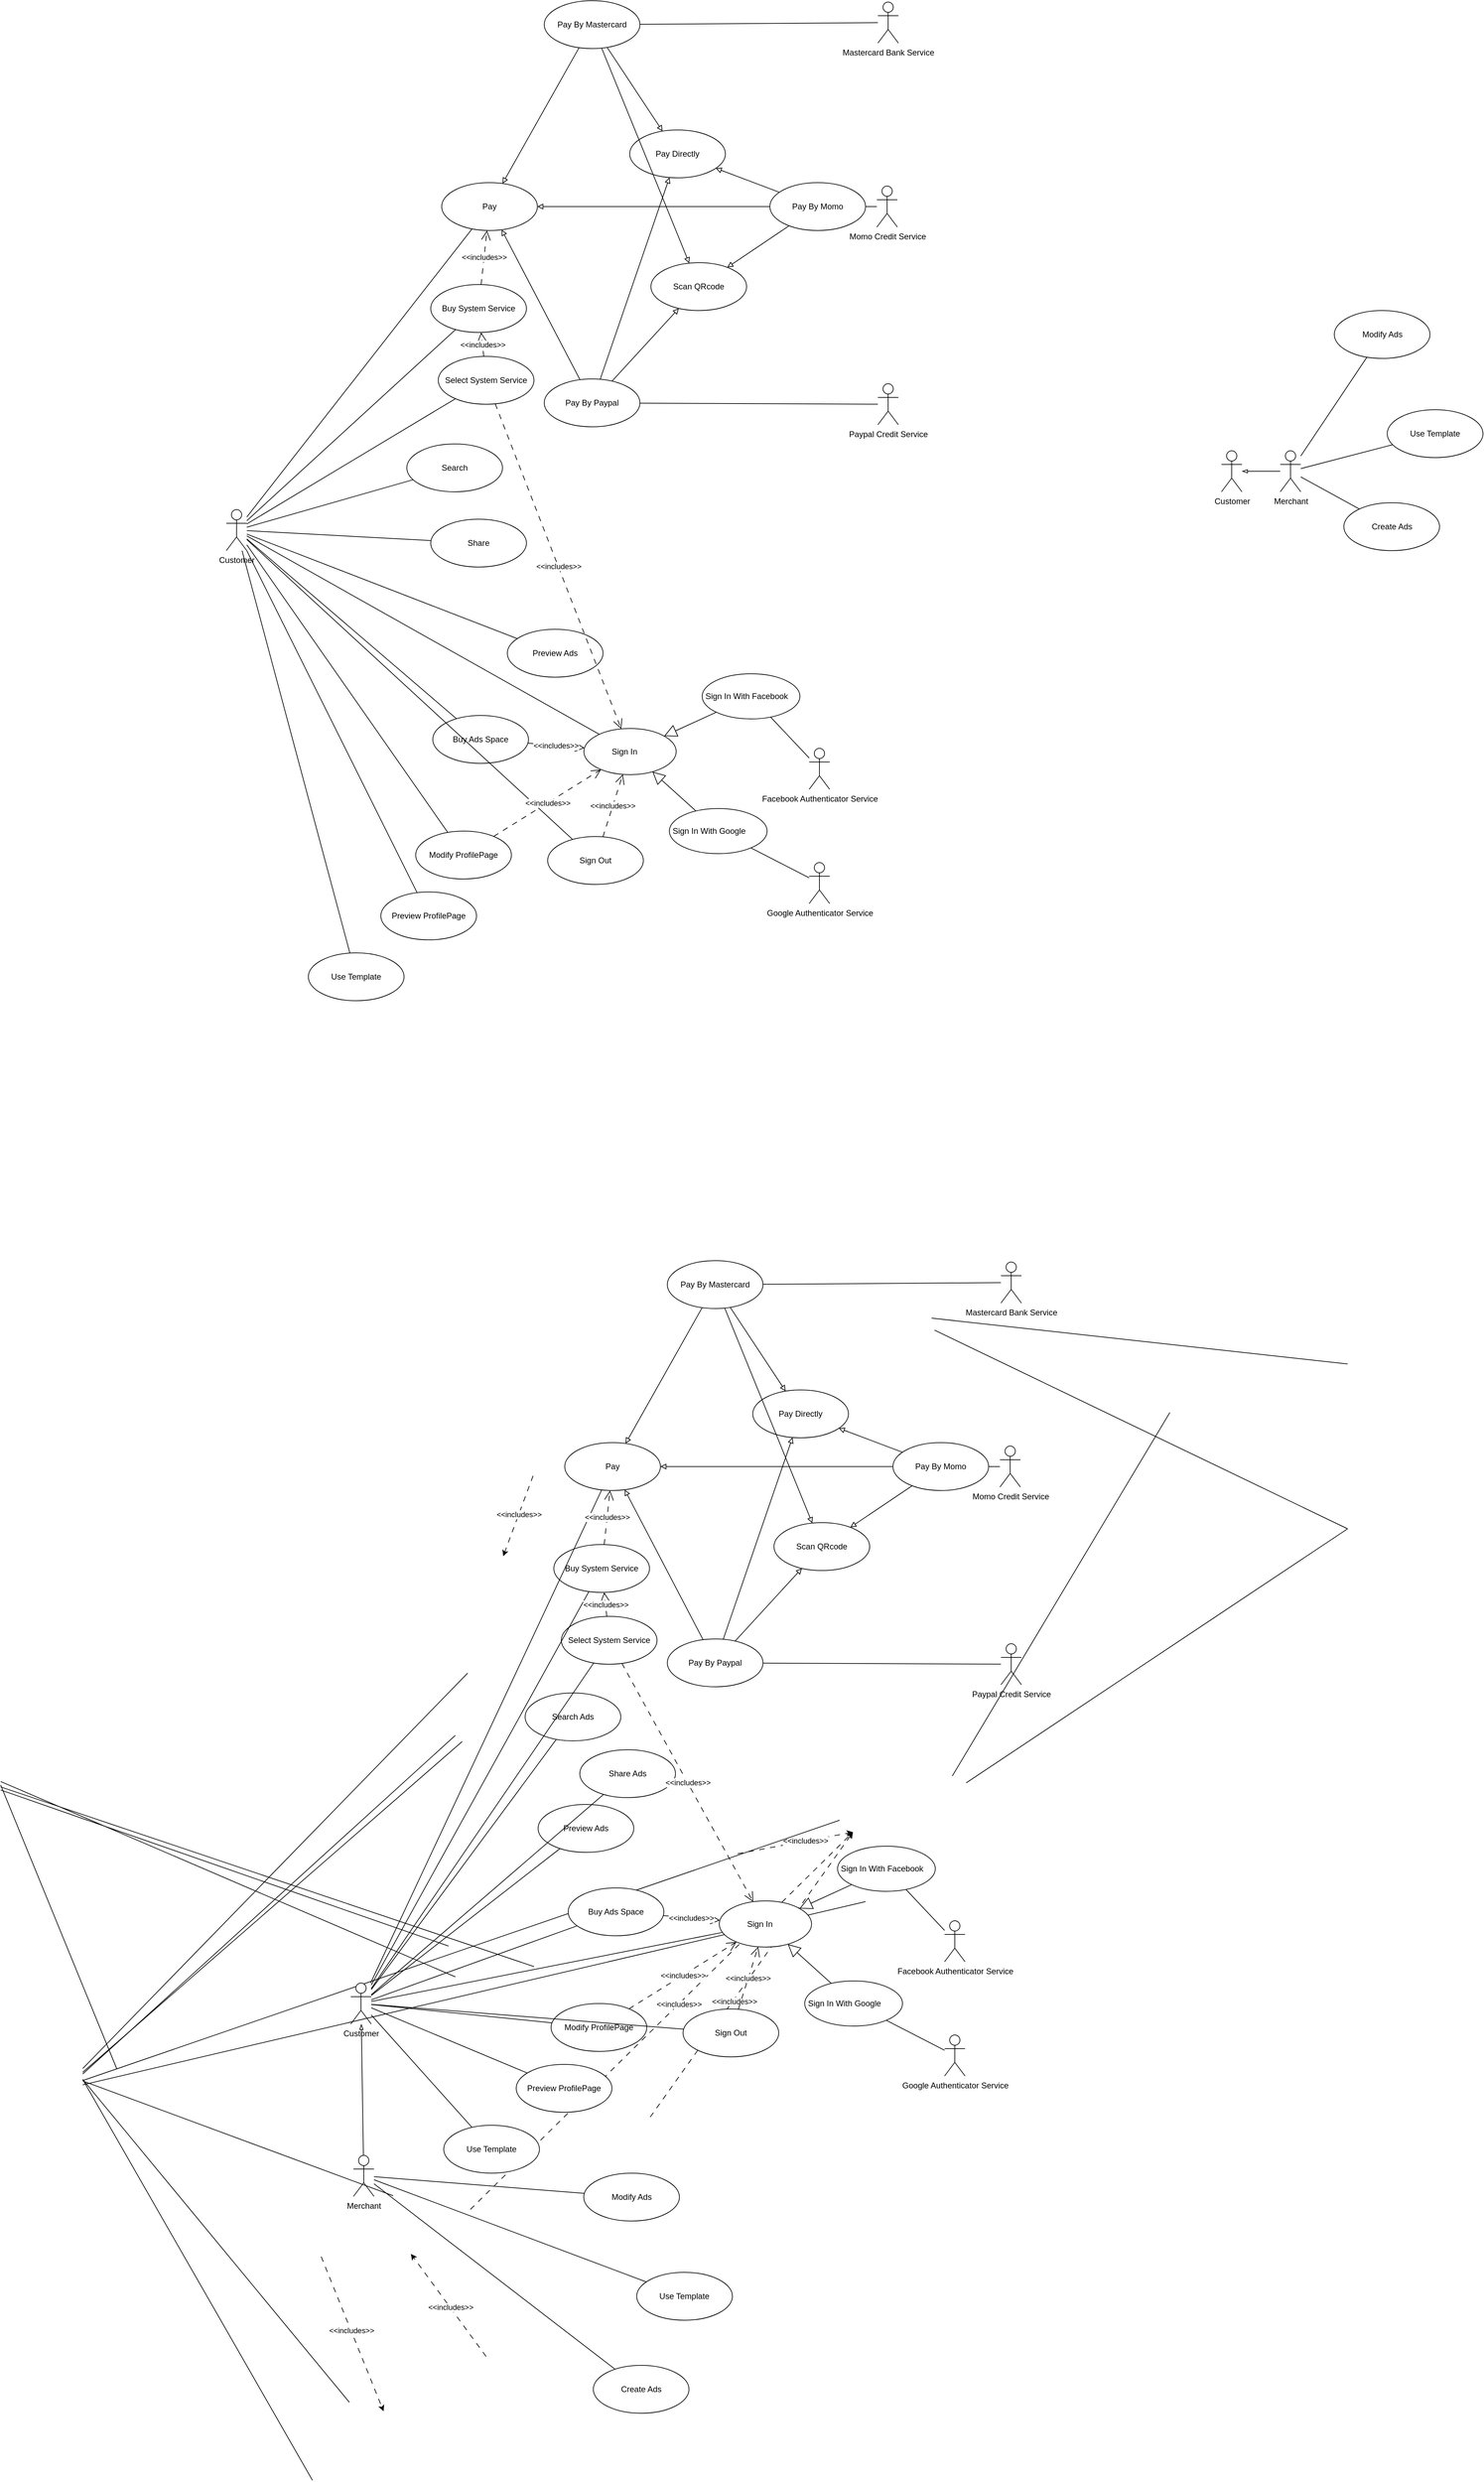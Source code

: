 <mxfile version="24.1.0" type="device">
  <diagram id="kgpKYQtTHZ0yAKxKKP6v" name="Page-1">
    <mxGraphModel dx="4947" dy="4611" grid="0" gridSize="10" guides="1" tooltips="1" connect="1" arrows="1" fold="1" page="1" pageScale="1" pageWidth="850" pageHeight="1100" background="none" math="0" shadow="0">
      <root>
        <mxCell id="0" />
        <mxCell id="1" parent="0" />
        <mxCell id="QdUmvHCU_gGnPU_W8vJt-130" style="rounded=0;orthogonalLoop=1;jettySize=auto;html=1;dashed=1;dashPattern=8 8;entryX=0;entryY=1;entryDx=0;entryDy=0;exitX=1;exitY=0.5;exitDx=0;exitDy=0;" edge="1" parent="1" source="QdUmvHCU_gGnPU_W8vJt-25">
          <mxGeometry relative="1" as="geometry">
            <mxPoint x="500" y="1210" as="sourcePoint" />
            <mxPoint x="796.508" y="793.532" as="targetPoint" />
          </mxGeometry>
        </mxCell>
        <mxCell id="QdUmvHCU_gGnPU_W8vJt-179" value="&amp;lt;&amp;lt;includes&amp;gt;&amp;gt;" style="edgeLabel;html=1;align=center;verticalAlign=middle;resizable=0;points=[];fontFamily=Helvetica;fontSize=11;fontColor=default;labelBackgroundColor=default;" vertex="1" connectable="0" parent="QdUmvHCU_gGnPU_W8vJt-130">
          <mxGeometry x="-0.18" y="-2" relative="1" as="geometry">
            <mxPoint as="offset" />
          </mxGeometry>
        </mxCell>
        <mxCell id="QdUmvHCU_gGnPU_W8vJt-132" style="rounded=0;orthogonalLoop=1;jettySize=auto;html=1;dashed=1;dashPattern=8 8;exitDx=0;exitDy=0;exitX=1;exitY=0.5;entryX=0;entryY=1;entryDx=0;entryDy=0;" edge="1" parent="1" source="QdUmvHCU_gGnPU_W8vJt-101">
          <mxGeometry relative="1" as="geometry">
            <mxPoint x="628" y="825" as="sourcePoint" />
            <mxPoint x="796.508" y="793.532" as="targetPoint" />
          </mxGeometry>
        </mxCell>
        <mxCell id="QdUmvHCU_gGnPU_W8vJt-177" value="&amp;lt;&amp;lt;includes&amp;gt;&amp;gt;" style="edgeLabel;html=1;align=center;verticalAlign=middle;resizable=0;points=[];fontFamily=Helvetica;fontSize=11;fontColor=default;labelBackgroundColor=default;" vertex="1" connectable="0" parent="QdUmvHCU_gGnPU_W8vJt-132">
          <mxGeometry x="0.17" y="1" relative="1" as="geometry">
            <mxPoint as="offset" />
          </mxGeometry>
        </mxCell>
        <mxCell id="QdUmvHCU_gGnPU_W8vJt-134" style="rounded=0;orthogonalLoop=1;jettySize=auto;html=1;dashed=1;dashPattern=8 8;exitDx=0;exitDy=0;exitX=1;exitY=0.5;entryX=0;entryY=1;entryDx=0;entryDy=0;" edge="1" parent="1" source="QdUmvHCU_gGnPU_W8vJt-102">
          <mxGeometry relative="1" as="geometry">
            <mxPoint x="237" y="1345" as="sourcePoint" />
            <mxPoint x="796.508" y="793.532" as="targetPoint" />
          </mxGeometry>
        </mxCell>
        <mxCell id="QdUmvHCU_gGnPU_W8vJt-178" value="&amp;lt;&amp;lt;includes&amp;gt;&amp;gt;" style="edgeLabel;html=1;align=center;verticalAlign=middle;resizable=0;points=[];fontFamily=Helvetica;fontSize=11;fontColor=default;labelBackgroundColor=default;" vertex="1" connectable="0" parent="QdUmvHCU_gGnPU_W8vJt-134">
          <mxGeometry x="0.088" relative="1" as="geometry">
            <mxPoint as="offset" />
          </mxGeometry>
        </mxCell>
        <mxCell id="QdUmvHCU_gGnPU_W8vJt-162" value="" style="endArrow=none;html=1;rounded=0;" edge="1" parent="1" target="QdUmvHCU_gGnPU_W8vJt-45">
          <mxGeometry width="50" height="50" relative="1" as="geometry">
            <mxPoint x="-450" y="727.33" as="sourcePoint" />
            <mxPoint x="330" y="990" as="targetPoint" />
          </mxGeometry>
        </mxCell>
        <mxCell id="QdUmvHCU_gGnPU_W8vJt-163" value="" style="endArrow=none;html=1;rounded=0;" edge="1" parent="1" target="QdUmvHCU_gGnPU_W8vJt-27">
          <mxGeometry width="50" height="50" relative="1" as="geometry">
            <mxPoint x="-450" y="731.784" as="sourcePoint" />
            <mxPoint x="205" y="960" as="targetPoint" />
          </mxGeometry>
        </mxCell>
        <mxCell id="QdUmvHCU_gGnPU_W8vJt-164" value="" style="endArrow=none;html=1;rounded=0;entryX=0;entryY=0.5;entryDx=0;entryDy=0;" edge="1" parent="1" target="QdUmvHCU_gGnPU_W8vJt-26">
          <mxGeometry width="50" height="50" relative="1" as="geometry">
            <mxPoint x="-450" y="719.443" as="sourcePoint" />
            <mxPoint x="215" y="1005" as="targetPoint" />
          </mxGeometry>
        </mxCell>
        <mxCell id="QdUmvHCU_gGnPU_W8vJt-183" value="" style="endArrow=none;html=1;rounded=0;" edge="1" parent="1" target="QdUmvHCU_gGnPU_W8vJt-23">
          <mxGeometry width="50" height="50" relative="1" as="geometry">
            <mxPoint x="-450" y="724.511" as="sourcePoint" />
            <mxPoint x="-280" y="1140" as="targetPoint" />
          </mxGeometry>
        </mxCell>
        <mxCell id="QdUmvHCU_gGnPU_W8vJt-185" style="rounded=0;orthogonalLoop=1;jettySize=auto;html=1;dashed=1;dashPattern=8 8;exitX=0.5;exitY=0;exitDx=0;exitDy=0;" edge="1" parent="1" target="QdUmvHCU_gGnPU_W8vJt-23">
          <mxGeometry relative="1" as="geometry">
            <mxPoint x="260" y="1560" as="sourcePoint" />
            <mxPoint x="150" y="1410" as="targetPoint" />
          </mxGeometry>
        </mxCell>
        <mxCell id="QdUmvHCU_gGnPU_W8vJt-186" value="&amp;lt;&amp;lt;includes&amp;gt;&amp;gt;" style="edgeLabel;html=1;align=center;verticalAlign=middle;resizable=0;points=[];" vertex="1" connectable="0" parent="QdUmvHCU_gGnPU_W8vJt-185">
          <mxGeometry x="-0.045" relative="1" as="geometry">
            <mxPoint as="offset" />
          </mxGeometry>
        </mxCell>
        <mxCell id="QdUmvHCU_gGnPU_W8vJt-187" style="rounded=0;orthogonalLoop=1;jettySize=auto;html=1;dashed=1;dashPattern=8 8;" edge="1" parent="1" target="QdUmvHCU_gGnPU_W8vJt-8">
          <mxGeometry relative="1" as="geometry">
            <mxPoint x="328.673" y="272.532" as="sourcePoint" />
            <mxPoint x="285" y="390" as="targetPoint" />
          </mxGeometry>
        </mxCell>
        <mxCell id="QdUmvHCU_gGnPU_W8vJt-188" value="&amp;lt;&amp;lt;includes&amp;gt;&amp;gt;" style="edgeLabel;html=1;align=center;verticalAlign=middle;resizable=0;points=[];" vertex="1" connectable="0" parent="QdUmvHCU_gGnPU_W8vJt-187">
          <mxGeometry x="-0.045" relative="1" as="geometry">
            <mxPoint as="offset" />
          </mxGeometry>
        </mxCell>
        <mxCell id="QdUmvHCU_gGnPU_W8vJt-190" value="" style="endArrow=none;html=1;rounded=0;" edge="1" parent="1" target="QdUmvHCU_gGnPU_W8vJt-2">
          <mxGeometry width="50" height="50" relative="1" as="geometry">
            <mxPoint x="-330" y="1155.019" as="sourcePoint" />
            <mxPoint x="6" y="1741" as="targetPoint" />
          </mxGeometry>
        </mxCell>
        <mxCell id="QdUmvHCU_gGnPU_W8vJt-191" value="" style="endArrow=none;html=1;rounded=0;" edge="1" parent="1" target="QdUmvHCU_gGnPU_W8vJt-10">
          <mxGeometry width="50" height="50" relative="1" as="geometry">
            <mxPoint x="-330" y="1156.618" as="sourcePoint" />
            <mxPoint x="777" y="776" as="targetPoint" />
          </mxGeometry>
        </mxCell>
        <mxCell id="QdUmvHCU_gGnPU_W8vJt-192" value="" style="endArrow=none;html=1;rounded=0;" edge="1" parent="1" target="QdUmvHCU_gGnPU_W8vJt-25">
          <mxGeometry width="50" height="50" relative="1" as="geometry">
            <mxPoint x="-330" y="1162.854" as="sourcePoint" />
            <mxPoint x="815" y="895" as="targetPoint" />
          </mxGeometry>
        </mxCell>
        <mxCell id="QdUmvHCU_gGnPU_W8vJt-193" value="" style="endArrow=none;html=1;rounded=0;" edge="1" parent="1" target="QdUmvHCU_gGnPU_W8vJt-102">
          <mxGeometry width="50" height="50" relative="1" as="geometry">
            <mxPoint x="-330" y="1157.193" as="sourcePoint" />
            <mxPoint x="124" y="1325" as="targetPoint" />
          </mxGeometry>
        </mxCell>
        <mxCell id="QdUmvHCU_gGnPU_W8vJt-194" value="" style="endArrow=none;html=1;rounded=0;" edge="1" parent="1" target="QdUmvHCU_gGnPU_W8vJt-101">
          <mxGeometry width="50" height="50" relative="1" as="geometry">
            <mxPoint x="-330" y="1154.998" as="sourcePoint" />
            <mxPoint x="60" y="1627" as="targetPoint" />
          </mxGeometry>
        </mxCell>
        <mxCell id="QdUmvHCU_gGnPU_W8vJt-196" value="" style="endArrow=none;html=1;rounded=0;" edge="1" parent="1" target="QdUmvHCU_gGnPU_W8vJt-32">
          <mxGeometry width="50" height="50" relative="1" as="geometry">
            <mxPoint x="-330" y="1147.049" as="sourcePoint" />
            <mxPoint x="215" y="652" as="targetPoint" />
          </mxGeometry>
        </mxCell>
        <mxCell id="QdUmvHCU_gGnPU_W8vJt-197" value="" style="endArrow=none;html=1;rounded=0;" edge="1" parent="1" target="QdUmvHCU_gGnPU_W8vJt-12">
          <mxGeometry width="50" height="50" relative="1" as="geometry">
            <mxPoint x="-330" y="1144.512" as="sourcePoint" />
            <mxPoint x="225" y="661" as="targetPoint" />
          </mxGeometry>
        </mxCell>
        <mxCell id="QdUmvHCU_gGnPU_W8vJt-198" value="" style="endArrow=none;html=1;rounded=0;" edge="1" parent="1" target="QdUmvHCU_gGnPU_W8vJt-46">
          <mxGeometry width="50" height="50" relative="1" as="geometry">
            <mxPoint x="-330" y="1139.072" as="sourcePoint" />
            <mxPoint x="233" y="561" as="targetPoint" />
          </mxGeometry>
        </mxCell>
        <mxCell id="QdUmvHCU_gGnPU_W8vJt-139" style="rounded=0;orthogonalLoop=1;jettySize=auto;html=1;dashed=1;dashPattern=8 8;" edge="1" parent="1" target="QdUmvHCU_gGnPU_W8vJt-45">
          <mxGeometry relative="1" as="geometry">
            <mxPoint x="18.829" y="1414.122" as="sourcePoint" />
            <mxPoint x="110" y="1640" as="targetPoint" />
          </mxGeometry>
        </mxCell>
        <mxCell id="QdUmvHCU_gGnPU_W8vJt-140" value="&amp;lt;&amp;lt;includes&amp;gt;&amp;gt;" style="edgeLabel;html=1;align=center;verticalAlign=middle;resizable=0;points=[];" vertex="1" connectable="0" parent="QdUmvHCU_gGnPU_W8vJt-139">
          <mxGeometry x="-0.045" relative="1" as="geometry">
            <mxPoint as="offset" />
          </mxGeometry>
        </mxCell>
        <mxCell id="QdUmvHCU_gGnPU_W8vJt-62" style="rounded=0;orthogonalLoop=1;jettySize=auto;html=1;dashed=1;dashPattern=8 8;" edge="1" parent="1" source="QdUmvHCU_gGnPU_W8vJt-10">
          <mxGeometry relative="1" as="geometry">
            <mxPoint x="875" y="810" as="targetPoint" />
          </mxGeometry>
        </mxCell>
        <mxCell id="QdUmvHCU_gGnPU_W8vJt-63" value="&amp;lt;&amp;lt;includes&amp;gt;&amp;gt;" style="edgeLabel;html=1;align=center;verticalAlign=middle;resizable=0;points=[];" vertex="1" connectable="0" parent="QdUmvHCU_gGnPU_W8vJt-62">
          <mxGeometry x="-0.045" relative="1" as="geometry">
            <mxPoint as="offset" />
          </mxGeometry>
        </mxCell>
        <mxCell id="QdUmvHCU_gGnPU_W8vJt-201" value="" style="endArrow=none;html=1;rounded=0;strokeColor=default;align=center;verticalAlign=middle;fontFamily=Helvetica;fontSize=11;fontColor=default;labelBackgroundColor=default;" edge="1" parent="1" target="QdUmvHCU_gGnPU_W8vJt-33">
          <mxGeometry width="50" height="50" relative="1" as="geometry">
            <mxPoint x="941.874" y="711.331" as="sourcePoint" />
            <mxPoint x="1260" y="180" as="targetPoint" />
          </mxGeometry>
        </mxCell>
        <mxCell id="QdUmvHCU_gGnPU_W8vJt-202" value="" style="endArrow=none;html=1;rounded=0;strokeColor=default;align=center;verticalAlign=middle;fontFamily=Helvetica;fontSize=11;fontColor=default;labelBackgroundColor=default;" edge="1" parent="1" target="QdUmvHCU_gGnPU_W8vJt-36">
          <mxGeometry width="50" height="50" relative="1" as="geometry">
            <mxPoint x="962.168" y="721.453" as="sourcePoint" />
            <mxPoint x="1520" y="350" as="targetPoint" />
          </mxGeometry>
        </mxCell>
        <mxCell id="QdUmvHCU_gGnPU_W8vJt-209" value="" style="endArrow=none;html=1;rounded=0;strokeColor=default;align=center;verticalAlign=middle;fontFamily=Helvetica;fontSize=11;fontColor=default;labelBackgroundColor=default;" edge="1" parent="1" target="QdUmvHCU_gGnPU_W8vJt-43">
          <mxGeometry width="50" height="50" relative="1" as="geometry">
            <mxPoint x="915.89" y="59.612" as="sourcePoint" />
            <mxPoint x="1520" y="350" as="targetPoint" />
          </mxGeometry>
        </mxCell>
        <mxCell id="QdUmvHCU_gGnPU_W8vJt-210" value="" style="endArrow=none;html=1;rounded=0;strokeColor=default;align=center;verticalAlign=middle;fontFamily=Helvetica;fontSize=11;fontColor=default;labelBackgroundColor=default;" edge="1" parent="1" target="QdUmvHCU_gGnPU_W8vJt-40">
          <mxGeometry width="50" height="50" relative="1" as="geometry">
            <mxPoint x="911.52" y="42.035" as="sourcePoint" />
            <mxPoint x="1520" y="109" as="targetPoint" />
          </mxGeometry>
        </mxCell>
        <mxCell id="QdUmvHCU_gGnPU_W8vJt-245" value="Use Template" style="ellipse;whiteSpace=wrap;html=1;" vertex="1" parent="1">
          <mxGeometry y="-492" width="140" height="70" as="geometry" />
        </mxCell>
        <mxCell id="QdUmvHCU_gGnPU_W8vJt-247" value="Search" style="ellipse;whiteSpace=wrap;html=1;" vertex="1" parent="1">
          <mxGeometry x="144" y="-1236" width="140" height="70" as="geometry" />
        </mxCell>
        <mxCell id="QdUmvHCU_gGnPU_W8vJt-248" value="Share" style="ellipse;whiteSpace=wrap;html=1;" vertex="1" parent="1">
          <mxGeometry x="179" y="-1126" width="140" height="70" as="geometry" />
        </mxCell>
        <mxCell id="QdUmvHCU_gGnPU_W8vJt-249" value="Buy System Service" style="ellipse;whiteSpace=wrap;html=1;" vertex="1" parent="1">
          <mxGeometry x="179" y="-1469" width="140" height="70" as="geometry" />
        </mxCell>
        <mxCell id="QdUmvHCU_gGnPU_W8vJt-250" value="Select System Service" style="ellipse;whiteSpace=wrap;html=1;" vertex="1" parent="1">
          <mxGeometry x="190" y="-1364" width="140" height="70" as="geometry" />
        </mxCell>
        <mxCell id="QdUmvHCU_gGnPU_W8vJt-251" value="Google Authenticator Service" style="shape=umlActor;verticalLabelPosition=bottom;verticalAlign=top;html=1;outlineConnect=0;container=0;flipV=0;" vertex="1" parent="1">
          <mxGeometry x="732.5" y="-624" width="30" height="60" as="geometry" />
        </mxCell>
        <mxCell id="QdUmvHCU_gGnPU_W8vJt-252" value="Facebook Authenticator Service" style="shape=umlActor;verticalLabelPosition=bottom;verticalAlign=top;html=1;outlineConnect=0;container=0;flipV=0;" vertex="1" parent="1">
          <mxGeometry x="732.5" y="-791" width="30" height="60" as="geometry" />
        </mxCell>
        <mxCell id="QdUmvHCU_gGnPU_W8vJt-253" value="Momo Credit Service" style="shape=umlActor;verticalLabelPosition=bottom;verticalAlign=top;html=1;outlineConnect=0;container=0;" vertex="1" parent="1">
          <mxGeometry x="831.5" y="-1613" width="30" height="60" as="geometry" />
        </mxCell>
        <mxCell id="QdUmvHCU_gGnPU_W8vJt-254" value="Mastercard Bank Service" style="shape=umlActor;verticalLabelPosition=bottom;verticalAlign=top;html=1;outlineConnect=0;container=0;" vertex="1" parent="1">
          <mxGeometry x="833" y="-1882" width="30" height="60" as="geometry" />
        </mxCell>
        <mxCell id="QdUmvHCU_gGnPU_W8vJt-255" value="Modify ProfilePage" style="ellipse;whiteSpace=wrap;html=1;" vertex="1" parent="1">
          <mxGeometry x="157" y="-670" width="140" height="70" as="geometry" />
        </mxCell>
        <mxCell id="QdUmvHCU_gGnPU_W8vJt-256" value="Preview ProfilePage" style="ellipse;whiteSpace=wrap;html=1;" vertex="1" parent="1">
          <mxGeometry x="106" y="-581" width="140" height="70" as="geometry" />
        </mxCell>
        <mxCell id="QdUmvHCU_gGnPU_W8vJt-257" value="Preview Ads" style="ellipse;whiteSpace=wrap;html=1;" vertex="1" parent="1">
          <mxGeometry x="291" y="-965" width="140" height="70" as="geometry" />
        </mxCell>
        <mxCell id="QdUmvHCU_gGnPU_W8vJt-260" value="Buy Ads Space" style="ellipse;whiteSpace=wrap;html=1;" vertex="1" parent="1">
          <mxGeometry x="182" y="-839" width="140" height="70" as="geometry" />
        </mxCell>
        <mxCell id="QdUmvHCU_gGnPU_W8vJt-261" value="Sign Out" style="ellipse;whiteSpace=wrap;html=1;flipH=1;flipV=1;" vertex="1" parent="1">
          <mxGeometry x="350" y="-662" width="140" height="70" as="geometry" />
        </mxCell>
        <mxCell id="QdUmvHCU_gGnPU_W8vJt-262" value="Sign In&lt;span style=&quot;white-space: pre;&quot;&gt;&#x9;&lt;/span&gt;" style="ellipse;whiteSpace=wrap;html=1;flipH=1;flipV=1;fontStyle=0" vertex="1" parent="1">
          <mxGeometry x="403" y="-820" width="135" height="67.5" as="geometry" />
        </mxCell>
        <mxCell id="QdUmvHCU_gGnPU_W8vJt-263" value="Customer" style="shape=umlActor;verticalLabelPosition=bottom;verticalAlign=top;html=1;outlineConnect=0;" vertex="1" parent="1">
          <mxGeometry x="-120" y="-1140" width="30" height="60" as="geometry" />
        </mxCell>
        <mxCell id="QdUmvHCU_gGnPU_W8vJt-266" value="Sign In With Facebook&lt;span style=&quot;white-space: pre;&quot;&gt;&#x9;&lt;/span&gt;" style="ellipse;whiteSpace=wrap;html=1;flipH=1;flipV=1;fontStyle=0" vertex="1" parent="1">
          <mxGeometry x="576" y="-900" width="143" height="66" as="geometry" />
        </mxCell>
        <mxCell id="QdUmvHCU_gGnPU_W8vJt-267" value="Sign In With Google&lt;span style=&quot;white-space: pre;&quot;&gt;&#x9;&lt;/span&gt;" style="ellipse;whiteSpace=wrap;html=1;flipH=1;flipV=1;fontStyle=0" vertex="1" parent="1">
          <mxGeometry x="528" y="-703" width="143" height="66" as="geometry" />
        </mxCell>
        <mxCell id="QdUmvHCU_gGnPU_W8vJt-269" value="" style="endArrow=block;endSize=16;endFill=0;html=1;rounded=0;strokeColor=default;align=center;verticalAlign=middle;fontFamily=Helvetica;fontSize=11;fontColor=default;labelBackgroundColor=default;" edge="1" parent="1" source="QdUmvHCU_gGnPU_W8vJt-266" target="QdUmvHCU_gGnPU_W8vJt-262">
          <mxGeometry width="160" relative="1" as="geometry">
            <mxPoint x="208.5" y="-610" as="sourcePoint" />
            <mxPoint x="368.5" y="-610" as="targetPoint" />
          </mxGeometry>
        </mxCell>
        <mxCell id="QdUmvHCU_gGnPU_W8vJt-270" value="" style="endArrow=block;endSize=16;endFill=0;html=1;rounded=0;strokeColor=default;align=center;verticalAlign=middle;fontFamily=Helvetica;fontSize=11;fontColor=default;labelBackgroundColor=default;" edge="1" parent="1" source="QdUmvHCU_gGnPU_W8vJt-267" target="QdUmvHCU_gGnPU_W8vJt-262">
          <mxGeometry width="160" relative="1" as="geometry">
            <mxPoint x="386" y="-617" as="sourcePoint" />
            <mxPoint x="423" y="-584" as="targetPoint" />
          </mxGeometry>
        </mxCell>
        <mxCell id="QdUmvHCU_gGnPU_W8vJt-271" value="&amp;lt;&amp;lt;includes&amp;gt;&amp;gt;" style="endArrow=open;endSize=12;dashed=1;html=1;rounded=0;dashPattern=8 8;strokeColor=default;align=center;verticalAlign=middle;fontFamily=Helvetica;fontSize=11;fontColor=default;labelBackgroundColor=default;" edge="1" parent="1" source="QdUmvHCU_gGnPU_W8vJt-261" target="QdUmvHCU_gGnPU_W8vJt-262">
          <mxGeometry width="160" relative="1" as="geometry">
            <mxPoint x="217.5" y="-516" as="sourcePoint" />
            <mxPoint x="377.5" y="-516" as="targetPoint" />
          </mxGeometry>
        </mxCell>
        <mxCell id="QdUmvHCU_gGnPU_W8vJt-272" value="" style="endArrow=none;html=1;rounded=0;strokeColor=default;align=center;verticalAlign=middle;fontFamily=Helvetica;fontSize=11;fontColor=default;labelBackgroundColor=default;" edge="1" parent="1" source="QdUmvHCU_gGnPU_W8vJt-252" target="QdUmvHCU_gGnPU_W8vJt-266">
          <mxGeometry width="50" height="50" relative="1" as="geometry">
            <mxPoint x="586.5" y="-242" as="sourcePoint" />
            <mxPoint x="506.5" y="-462" as="targetPoint" />
          </mxGeometry>
        </mxCell>
        <mxCell id="QdUmvHCU_gGnPU_W8vJt-274" value="" style="endArrow=none;html=1;rounded=0;strokeColor=default;align=center;verticalAlign=middle;fontFamily=Helvetica;fontSize=11;fontColor=default;labelBackgroundColor=default;" edge="1" parent="1" source="QdUmvHCU_gGnPU_W8vJt-251" target="QdUmvHCU_gGnPU_W8vJt-267">
          <mxGeometry width="50" height="50" relative="1" as="geometry">
            <mxPoint x="628.5" y="-705" as="sourcePoint" />
            <mxPoint x="247.5" y="-683" as="targetPoint" />
          </mxGeometry>
        </mxCell>
        <mxCell id="QdUmvHCU_gGnPU_W8vJt-277" value="Pay" style="ellipse;whiteSpace=wrap;html=1;" vertex="1" parent="1">
          <mxGeometry x="195" y="-1618" width="140" height="70" as="geometry" />
        </mxCell>
        <mxCell id="QdUmvHCU_gGnPU_W8vJt-278" style="rounded=0;orthogonalLoop=1;jettySize=auto;html=1;endArrow=block;endFill=0;" edge="1" parent="1" source="QdUmvHCU_gGnPU_W8vJt-297" target="QdUmvHCU_gGnPU_W8vJt-277">
          <mxGeometry relative="1" as="geometry">
            <mxPoint x="387.5" y="-1519" as="sourcePoint" />
            <mxPoint x="490.5" y="-1659" as="targetPoint" />
          </mxGeometry>
        </mxCell>
        <mxCell id="QdUmvHCU_gGnPU_W8vJt-280" style="rounded=0;orthogonalLoop=1;jettySize=auto;html=1;endArrow=block;endFill=0;" edge="1" parent="1" source="QdUmvHCU_gGnPU_W8vJt-298" target="QdUmvHCU_gGnPU_W8vJt-277">
          <mxGeometry relative="1" as="geometry">
            <mxPoint x="613.5" y="-1463" as="sourcePoint" />
            <mxPoint x="695.5" y="-1612" as="targetPoint" />
          </mxGeometry>
        </mxCell>
        <mxCell id="QdUmvHCU_gGnPU_W8vJt-282" style="rounded=0;orthogonalLoop=1;jettySize=auto;html=1;endArrow=block;endFill=0;" edge="1" parent="1" source="QdUmvHCU_gGnPU_W8vJt-299" target="QdUmvHCU_gGnPU_W8vJt-277">
          <mxGeometry relative="1" as="geometry">
            <mxPoint x="452.5" y="-1453" as="sourcePoint" />
            <mxPoint x="553.5" y="-1602" as="targetPoint" />
          </mxGeometry>
        </mxCell>
        <mxCell id="QdUmvHCU_gGnPU_W8vJt-286" style="rounded=0;orthogonalLoop=1;jettySize=auto;html=1;endArrow=block;endFill=0;" edge="1" parent="1" source="QdUmvHCU_gGnPU_W8vJt-297" target="QdUmvHCU_gGnPU_W8vJt-301">
          <mxGeometry relative="1" as="geometry">
            <mxPoint x="554" y="-1362" as="sourcePoint" />
            <mxPoint x="519" y="-1398.75" as="targetPoint" />
          </mxGeometry>
        </mxCell>
        <mxCell id="QdUmvHCU_gGnPU_W8vJt-297" value="Pay By Paypal" style="ellipse;whiteSpace=wrap;html=1;" vertex="1" parent="1">
          <mxGeometry x="345" y="-1331" width="140" height="70" as="geometry" />
        </mxCell>
        <mxCell id="QdUmvHCU_gGnPU_W8vJt-298" value="Pay By Momo" style="ellipse;whiteSpace=wrap;html=1;" vertex="1" parent="1">
          <mxGeometry x="675" y="-1618" width="140" height="70" as="geometry" />
        </mxCell>
        <mxCell id="QdUmvHCU_gGnPU_W8vJt-299" value="Pay By Mastercard" style="ellipse;whiteSpace=wrap;html=1;" vertex="1" parent="1">
          <mxGeometry x="345" y="-1884" width="140" height="70" as="geometry" />
        </mxCell>
        <mxCell id="QdUmvHCU_gGnPU_W8vJt-301" value="Scan QRcode" style="ellipse;whiteSpace=wrap;html=1;" vertex="1" parent="1">
          <mxGeometry x="501" y="-1501" width="140" height="70" as="geometry" />
        </mxCell>
        <mxCell id="QdUmvHCU_gGnPU_W8vJt-302" value="Pay Directly" style="ellipse;whiteSpace=wrap;html=1;" vertex="1" parent="1">
          <mxGeometry x="470" y="-1695" width="140" height="70" as="geometry" />
        </mxCell>
        <mxCell id="QdUmvHCU_gGnPU_W8vJt-307" value="" style="endArrow=none;html=1;rounded=0;strokeColor=default;align=center;verticalAlign=middle;fontFamily=Helvetica;fontSize=11;fontColor=default;labelBackgroundColor=default;" edge="1" parent="1" source="QdUmvHCU_gGnPU_W8vJt-308" target="QdUmvHCU_gGnPU_W8vJt-297">
          <mxGeometry width="50" height="50" relative="1" as="geometry">
            <mxPoint x="725" y="-1352" as="sourcePoint" />
            <mxPoint x="529" y="-1297" as="targetPoint" />
          </mxGeometry>
        </mxCell>
        <mxCell id="QdUmvHCU_gGnPU_W8vJt-308" value="Paypal Credit Service" style="shape=umlActor;verticalLabelPosition=bottom;verticalAlign=top;html=1;outlineConnect=0;container=0;" vertex="1" parent="1">
          <mxGeometry x="833" y="-1324" width="30" height="60" as="geometry" />
        </mxCell>
        <mxCell id="QdUmvHCU_gGnPU_W8vJt-309" value="" style="endArrow=none;html=1;rounded=0;strokeColor=default;align=center;verticalAlign=middle;fontFamily=Helvetica;fontSize=11;fontColor=default;labelBackgroundColor=default;" edge="1" parent="1" source="QdUmvHCU_gGnPU_W8vJt-254" target="QdUmvHCU_gGnPU_W8vJt-299">
          <mxGeometry width="50" height="50" relative="1" as="geometry">
            <mxPoint x="900" y="-1298" as="sourcePoint" />
            <mxPoint x="489" y="-1428" as="targetPoint" />
          </mxGeometry>
        </mxCell>
        <mxCell id="QdUmvHCU_gGnPU_W8vJt-310" value="" style="endArrow=none;html=1;rounded=0;strokeColor=default;align=center;verticalAlign=middle;fontFamily=Helvetica;fontSize=11;fontColor=default;labelBackgroundColor=default;" edge="1" parent="1" source="QdUmvHCU_gGnPU_W8vJt-253" target="QdUmvHCU_gGnPU_W8vJt-298">
          <mxGeometry width="50" height="50" relative="1" as="geometry">
            <mxPoint x="910" y="-1288" as="sourcePoint" />
            <mxPoint x="499" y="-1418" as="targetPoint" />
          </mxGeometry>
        </mxCell>
        <mxCell id="QdUmvHCU_gGnPU_W8vJt-312" value="" style="endArrow=none;html=1;rounded=0;strokeColor=default;align=center;verticalAlign=middle;fontFamily=Helvetica;fontSize=11;fontColor=default;labelBackgroundColor=default;" edge="1" parent="1" source="QdUmvHCU_gGnPU_W8vJt-277" target="QdUmvHCU_gGnPU_W8vJt-263">
          <mxGeometry width="50" height="50" relative="1" as="geometry">
            <mxPoint x="843" y="-1284" as="sourcePoint" />
            <mxPoint x="495" y="-1286" as="targetPoint" />
          </mxGeometry>
        </mxCell>
        <mxCell id="QdUmvHCU_gGnPU_W8vJt-313" value="" style="endArrow=none;html=1;rounded=0;strokeColor=default;align=center;verticalAlign=middle;fontFamily=Helvetica;fontSize=11;fontColor=default;labelBackgroundColor=default;" edge="1" parent="1" source="QdUmvHCU_gGnPU_W8vJt-249" target="QdUmvHCU_gGnPU_W8vJt-263">
          <mxGeometry width="50" height="50" relative="1" as="geometry">
            <mxPoint x="249" y="-1540" as="sourcePoint" />
            <mxPoint x="-80" y="-1119" as="targetPoint" />
          </mxGeometry>
        </mxCell>
        <mxCell id="QdUmvHCU_gGnPU_W8vJt-314" value="" style="endArrow=none;html=1;rounded=0;strokeColor=default;align=center;verticalAlign=middle;fontFamily=Helvetica;fontSize=11;fontColor=default;labelBackgroundColor=default;" edge="1" parent="1" source="QdUmvHCU_gGnPU_W8vJt-250" target="QdUmvHCU_gGnPU_W8vJt-263">
          <mxGeometry width="50" height="50" relative="1" as="geometry">
            <mxPoint x="259" y="-1530" as="sourcePoint" />
            <mxPoint x="-70" y="-1109" as="targetPoint" />
          </mxGeometry>
        </mxCell>
        <mxCell id="QdUmvHCU_gGnPU_W8vJt-315" value="" style="endArrow=none;html=1;rounded=0;strokeColor=default;align=center;verticalAlign=middle;fontFamily=Helvetica;fontSize=11;fontColor=default;labelBackgroundColor=default;" edge="1" parent="1" source="QdUmvHCU_gGnPU_W8vJt-247" target="QdUmvHCU_gGnPU_W8vJt-263">
          <mxGeometry width="50" height="50" relative="1" as="geometry">
            <mxPoint x="269" y="-1520" as="sourcePoint" />
            <mxPoint x="-60" y="-1099" as="targetPoint" />
          </mxGeometry>
        </mxCell>
        <mxCell id="QdUmvHCU_gGnPU_W8vJt-316" value="" style="endArrow=none;html=1;rounded=0;strokeColor=default;align=center;verticalAlign=middle;fontFamily=Helvetica;fontSize=11;fontColor=default;labelBackgroundColor=default;" edge="1" parent="1" source="QdUmvHCU_gGnPU_W8vJt-248" target="QdUmvHCU_gGnPU_W8vJt-263">
          <mxGeometry width="50" height="50" relative="1" as="geometry">
            <mxPoint x="213" y="-1184" as="sourcePoint" />
            <mxPoint x="-50" y="-1089" as="targetPoint" />
          </mxGeometry>
        </mxCell>
        <mxCell id="QdUmvHCU_gGnPU_W8vJt-317" value="" style="endArrow=none;html=1;rounded=0;strokeColor=default;align=center;verticalAlign=middle;fontFamily=Helvetica;fontSize=11;fontColor=default;labelBackgroundColor=default;" edge="1" parent="1" source="QdUmvHCU_gGnPU_W8vJt-257" target="QdUmvHCU_gGnPU_W8vJt-263">
          <mxGeometry width="50" height="50" relative="1" as="geometry">
            <mxPoint x="200" y="-1087" as="sourcePoint" />
            <mxPoint x="-40" y="-1079" as="targetPoint" />
          </mxGeometry>
        </mxCell>
        <mxCell id="QdUmvHCU_gGnPU_W8vJt-318" value="" style="endArrow=none;html=1;rounded=0;strokeColor=default;align=center;verticalAlign=middle;fontFamily=Helvetica;fontSize=11;fontColor=default;labelBackgroundColor=default;" edge="1" parent="1" source="QdUmvHCU_gGnPU_W8vJt-260" target="QdUmvHCU_gGnPU_W8vJt-263">
          <mxGeometry width="50" height="50" relative="1" as="geometry">
            <mxPoint x="211" y="-992" as="sourcePoint" />
            <mxPoint x="-30" y="-1069" as="targetPoint" />
          </mxGeometry>
        </mxCell>
        <mxCell id="QdUmvHCU_gGnPU_W8vJt-319" value="" style="endArrow=none;html=1;rounded=0;strokeColor=default;align=center;verticalAlign=middle;fontFamily=Helvetica;fontSize=11;fontColor=default;labelBackgroundColor=default;" edge="1" parent="1" source="QdUmvHCU_gGnPU_W8vJt-262" target="QdUmvHCU_gGnPU_W8vJt-263">
          <mxGeometry width="50" height="50" relative="1" as="geometry">
            <mxPoint x="229" y="-886" as="sourcePoint" />
            <mxPoint x="-20" y="-1059" as="targetPoint" />
          </mxGeometry>
        </mxCell>
        <mxCell id="QdUmvHCU_gGnPU_W8vJt-320" value="" style="endArrow=none;html=1;rounded=0;strokeColor=default;align=center;verticalAlign=middle;fontFamily=Helvetica;fontSize=11;fontColor=default;labelBackgroundColor=default;" edge="1" parent="1" source="QdUmvHCU_gGnPU_W8vJt-261" target="QdUmvHCU_gGnPU_W8vJt-263">
          <mxGeometry width="50" height="50" relative="1" as="geometry">
            <mxPoint x="249" y="-694" as="sourcePoint" />
            <mxPoint x="-10" y="-1049" as="targetPoint" />
          </mxGeometry>
        </mxCell>
        <mxCell id="QdUmvHCU_gGnPU_W8vJt-321" value="" style="endArrow=none;html=1;rounded=0;strokeColor=default;align=center;verticalAlign=middle;fontFamily=Helvetica;fontSize=11;fontColor=default;labelBackgroundColor=default;" edge="1" parent="1" source="QdUmvHCU_gGnPU_W8vJt-255" target="QdUmvHCU_gGnPU_W8vJt-263">
          <mxGeometry width="50" height="50" relative="1" as="geometry">
            <mxPoint x="255" y="-558" as="sourcePoint" />
            <mxPoint y="-1039" as="targetPoint" />
          </mxGeometry>
        </mxCell>
        <mxCell id="QdUmvHCU_gGnPU_W8vJt-322" value="" style="endArrow=none;html=1;rounded=0;strokeColor=default;align=center;verticalAlign=middle;fontFamily=Helvetica;fontSize=11;fontColor=default;labelBackgroundColor=default;" edge="1" parent="1" source="QdUmvHCU_gGnPU_W8vJt-256" target="QdUmvHCU_gGnPU_W8vJt-263">
          <mxGeometry width="50" height="50" relative="1" as="geometry">
            <mxPoint x="259" y="-423" as="sourcePoint" />
            <mxPoint x="10" y="-1029" as="targetPoint" />
          </mxGeometry>
        </mxCell>
        <mxCell id="QdUmvHCU_gGnPU_W8vJt-323" value="" style="endArrow=none;html=1;rounded=0;strokeColor=default;align=center;verticalAlign=middle;fontFamily=Helvetica;fontSize=11;fontColor=default;labelBackgroundColor=default;" edge="1" parent="1" source="QdUmvHCU_gGnPU_W8vJt-245" target="QdUmvHCU_gGnPU_W8vJt-263">
          <mxGeometry width="50" height="50" relative="1" as="geometry">
            <mxPoint x="261" y="-309" as="sourcePoint" />
            <mxPoint x="20" y="-1019" as="targetPoint" />
          </mxGeometry>
        </mxCell>
        <mxCell id="QdUmvHCU_gGnPU_W8vJt-325" value="Use Template" style="ellipse;whiteSpace=wrap;html=1;" vertex="1" parent="1">
          <mxGeometry x="1578" y="-1286" width="140" height="70" as="geometry" />
        </mxCell>
        <mxCell id="QdUmvHCU_gGnPU_W8vJt-338" value="Modify Ads" style="ellipse;whiteSpace=wrap;html=1;" vertex="1" parent="1">
          <mxGeometry x="1500.5" y="-1431" width="140" height="70" as="geometry" />
        </mxCell>
        <mxCell id="QdUmvHCU_gGnPU_W8vJt-339" value="Create Ads" style="ellipse;whiteSpace=wrap;html=1;" vertex="1" parent="1">
          <mxGeometry x="1514.5" y="-1150" width="140" height="70" as="geometry" />
        </mxCell>
        <mxCell id="QdUmvHCU_gGnPU_W8vJt-345" style="rounded=0;orthogonalLoop=1;jettySize=auto;html=1;strokeColor=default;align=center;verticalAlign=middle;fontFamily=Helvetica;fontSize=11;fontColor=default;labelBackgroundColor=default;endArrow=blockThin;endFill=0;" edge="1" parent="1" source="QdUmvHCU_gGnPU_W8vJt-343" target="QdUmvHCU_gGnPU_W8vJt-344">
          <mxGeometry relative="1" as="geometry" />
        </mxCell>
        <mxCell id="QdUmvHCU_gGnPU_W8vJt-346" style="rounded=0;orthogonalLoop=1;jettySize=auto;html=1;strokeColor=default;align=center;verticalAlign=middle;fontFamily=Helvetica;fontSize=11;fontColor=default;labelBackgroundColor=default;endArrow=none;endFill=0;" edge="1" parent="1" source="QdUmvHCU_gGnPU_W8vJt-343" target="QdUmvHCU_gGnPU_W8vJt-325">
          <mxGeometry relative="1" as="geometry" />
        </mxCell>
        <mxCell id="QdUmvHCU_gGnPU_W8vJt-343" value="Merchant" style="shape=umlActor;verticalLabelPosition=bottom;verticalAlign=top;html=1;outlineConnect=0;" vertex="1" parent="1">
          <mxGeometry x="1421.5" y="-1226" width="30" height="60" as="geometry" />
        </mxCell>
        <mxCell id="QdUmvHCU_gGnPU_W8vJt-344" value="Customer" style="shape=umlActor;verticalLabelPosition=bottom;verticalAlign=top;html=1;outlineConnect=0;" vertex="1" parent="1">
          <mxGeometry x="1335.5" y="-1226" width="30" height="60" as="geometry" />
        </mxCell>
        <mxCell id="QdUmvHCU_gGnPU_W8vJt-347" style="rounded=0;orthogonalLoop=1;jettySize=auto;html=1;strokeColor=default;align=center;verticalAlign=middle;fontFamily=Helvetica;fontSize=11;fontColor=default;labelBackgroundColor=default;endArrow=none;endFill=0;" edge="1" parent="1" source="QdUmvHCU_gGnPU_W8vJt-343" target="QdUmvHCU_gGnPU_W8vJt-339">
          <mxGeometry relative="1" as="geometry">
            <mxPoint x="1461.5" y="-1188" as="sourcePoint" />
            <mxPoint x="1548.5" y="-1198" as="targetPoint" />
          </mxGeometry>
        </mxCell>
        <mxCell id="QdUmvHCU_gGnPU_W8vJt-349" style="rounded=0;orthogonalLoop=1;jettySize=auto;html=1;strokeColor=default;align=center;verticalAlign=middle;fontFamily=Helvetica;fontSize=11;fontColor=default;labelBackgroundColor=default;endArrow=none;endFill=0;" edge="1" parent="1" source="QdUmvHCU_gGnPU_W8vJt-343" target="QdUmvHCU_gGnPU_W8vJt-338">
          <mxGeometry relative="1" as="geometry">
            <mxPoint x="1481.5" y="-1168" as="sourcePoint" />
            <mxPoint x="1583.5" y="-1265" as="targetPoint" />
          </mxGeometry>
        </mxCell>
        <mxCell id="QdUmvHCU_gGnPU_W8vJt-352" value="&amp;lt;&amp;lt;includes&amp;gt;&amp;gt;" style="endArrow=open;endSize=12;dashed=1;html=1;rounded=0;dashPattern=8 8;strokeColor=default;align=center;verticalAlign=middle;fontFamily=Helvetica;fontSize=11;fontColor=default;labelBackgroundColor=default;" edge="1" parent="1" source="QdUmvHCU_gGnPU_W8vJt-255" target="QdUmvHCU_gGnPU_W8vJt-262">
          <mxGeometry width="160" relative="1" as="geometry">
            <mxPoint x="397" y="-452" as="sourcePoint" />
            <mxPoint x="397" y="-554" as="targetPoint" />
          </mxGeometry>
        </mxCell>
        <mxCell id="QdUmvHCU_gGnPU_W8vJt-354" value="&amp;lt;&amp;lt;includes&amp;gt;&amp;gt;" style="endArrow=open;endSize=12;dashed=1;html=1;rounded=0;dashPattern=8 8;strokeColor=default;align=center;verticalAlign=middle;fontFamily=Helvetica;fontSize=11;fontColor=default;labelBackgroundColor=default;" edge="1" parent="1" source="QdUmvHCU_gGnPU_W8vJt-260" target="QdUmvHCU_gGnPU_W8vJt-262">
          <mxGeometry width="160" relative="1" as="geometry">
            <mxPoint x="467.31" y="-794.85" as="sourcePoint" />
            <mxPoint x="574.31" y="-891.85" as="targetPoint" />
          </mxGeometry>
        </mxCell>
        <mxCell id="QdUmvHCU_gGnPU_W8vJt-355" value="&amp;lt;&amp;lt;includes&amp;gt;&amp;gt;" style="endArrow=open;endSize=12;dashed=1;html=1;rounded=0;dashPattern=8 8;strokeColor=default;align=center;verticalAlign=middle;fontFamily=Helvetica;fontSize=11;fontColor=default;labelBackgroundColor=default;" edge="1" parent="1" source="QdUmvHCU_gGnPU_W8vJt-250" target="QdUmvHCU_gGnPU_W8vJt-262">
          <mxGeometry width="160" relative="1" as="geometry">
            <mxPoint x="378.74" y="-951.65" as="sourcePoint" />
            <mxPoint x="458.74" y="-812.65" as="targetPoint" />
          </mxGeometry>
        </mxCell>
        <mxCell id="QdUmvHCU_gGnPU_W8vJt-356" value="&amp;lt;&amp;lt;includes&amp;gt;&amp;gt;" style="endArrow=open;endSize=12;dashed=1;html=1;rounded=0;dashPattern=8 8;strokeColor=default;align=center;verticalAlign=middle;fontFamily=Helvetica;fontSize=11;fontColor=default;labelBackgroundColor=default;" edge="1" parent="1" source="QdUmvHCU_gGnPU_W8vJt-250" target="QdUmvHCU_gGnPU_W8vJt-249">
          <mxGeometry width="160" relative="1" as="geometry">
            <mxPoint x="357.41" y="-1376.21" as="sourcePoint" />
            <mxPoint x="549.41" y="-1028.21" as="targetPoint" />
          </mxGeometry>
        </mxCell>
        <mxCell id="QdUmvHCU_gGnPU_W8vJt-357" value="&amp;lt;&amp;lt;includes&amp;gt;&amp;gt;" style="endArrow=open;endSize=12;dashed=1;html=1;rounded=0;dashPattern=8 8;strokeColor=default;align=center;verticalAlign=middle;fontFamily=Helvetica;fontSize=11;fontColor=default;labelBackgroundColor=default;" edge="1" parent="1" source="QdUmvHCU_gGnPU_W8vJt-249" target="QdUmvHCU_gGnPU_W8vJt-277">
          <mxGeometry width="160" relative="1" as="geometry">
            <mxPoint x="266" y="-1354" as="sourcePoint" />
            <mxPoint x="263" y="-1389" as="targetPoint" />
          </mxGeometry>
        </mxCell>
        <mxCell id="QdUmvHCU_gGnPU_W8vJt-359" style="rounded=0;orthogonalLoop=1;jettySize=auto;html=1;endArrow=block;endFill=0;" edge="1" parent="1" source="QdUmvHCU_gGnPU_W8vJt-299" target="QdUmvHCU_gGnPU_W8vJt-301">
          <mxGeometry relative="1" as="geometry">
            <mxPoint x="448" y="-1319" as="sourcePoint" />
            <mxPoint x="527" y="-1435" as="targetPoint" />
          </mxGeometry>
        </mxCell>
        <mxCell id="QdUmvHCU_gGnPU_W8vJt-360" style="rounded=0;orthogonalLoop=1;jettySize=auto;html=1;endArrow=block;endFill=0;" edge="1" parent="1" source="QdUmvHCU_gGnPU_W8vJt-298" target="QdUmvHCU_gGnPU_W8vJt-301">
          <mxGeometry relative="1" as="geometry">
            <mxPoint x="437" y="-1804" as="sourcePoint" />
            <mxPoint x="538" y="-1503" as="targetPoint" />
          </mxGeometry>
        </mxCell>
        <mxCell id="QdUmvHCU_gGnPU_W8vJt-361" style="rounded=0;orthogonalLoop=1;jettySize=auto;html=1;endArrow=block;endFill=0;" edge="1" parent="1" source="QdUmvHCU_gGnPU_W8vJt-299" target="QdUmvHCU_gGnPU_W8vJt-302">
          <mxGeometry relative="1" as="geometry">
            <mxPoint x="588" y="-1742" as="sourcePoint" />
            <mxPoint x="474" y="-1794" as="targetPoint" />
          </mxGeometry>
        </mxCell>
        <mxCell id="QdUmvHCU_gGnPU_W8vJt-362" style="rounded=0;orthogonalLoop=1;jettySize=auto;html=1;endArrow=block;endFill=0;" edge="1" parent="1" source="QdUmvHCU_gGnPU_W8vJt-297" target="QdUmvHCU_gGnPU_W8vJt-302">
          <mxGeometry relative="1" as="geometry">
            <mxPoint x="457" y="-1784" as="sourcePoint" />
            <mxPoint x="558" y="-1483" as="targetPoint" />
          </mxGeometry>
        </mxCell>
        <mxCell id="QdUmvHCU_gGnPU_W8vJt-363" style="rounded=0;orthogonalLoop=1;jettySize=auto;html=1;endArrow=block;endFill=0;" edge="1" parent="1" source="QdUmvHCU_gGnPU_W8vJt-298" target="QdUmvHCU_gGnPU_W8vJt-302">
          <mxGeometry relative="1" as="geometry">
            <mxPoint x="467" y="-1774" as="sourcePoint" />
            <mxPoint x="568" y="-1473" as="targetPoint" />
          </mxGeometry>
        </mxCell>
        <mxCell id="QdUmvHCU_gGnPU_W8vJt-364" value="Use Template" style="ellipse;whiteSpace=wrap;html=1;" vertex="1" parent="1">
          <mxGeometry x="198" y="1222" width="140" height="70" as="geometry" />
        </mxCell>
        <mxCell id="QdUmvHCU_gGnPU_W8vJt-365" value="Search Ads" style="ellipse;whiteSpace=wrap;html=1;" vertex="1" parent="1">
          <mxGeometry x="317" y="590" width="140" height="70" as="geometry" />
        </mxCell>
        <mxCell id="QdUmvHCU_gGnPU_W8vJt-366" value="Share Ads" style="ellipse;whiteSpace=wrap;html=1;" vertex="1" parent="1">
          <mxGeometry x="397" y="673" width="140" height="70" as="geometry" />
        </mxCell>
        <mxCell id="QdUmvHCU_gGnPU_W8vJt-367" value="Buy System Service" style="ellipse;whiteSpace=wrap;html=1;" vertex="1" parent="1">
          <mxGeometry x="359" y="373" width="140" height="70" as="geometry" />
        </mxCell>
        <mxCell id="QdUmvHCU_gGnPU_W8vJt-368" value="Select System Service" style="ellipse;whiteSpace=wrap;html=1;" vertex="1" parent="1">
          <mxGeometry x="370" y="478" width="140" height="70" as="geometry" />
        </mxCell>
        <mxCell id="QdUmvHCU_gGnPU_W8vJt-369" value="Google Authenticator Service" style="shape=umlActor;verticalLabelPosition=bottom;verticalAlign=top;html=1;outlineConnect=0;container=0;flipV=0;" vertex="1" parent="1">
          <mxGeometry x="930.5" y="1090" width="30" height="60" as="geometry" />
        </mxCell>
        <mxCell id="QdUmvHCU_gGnPU_W8vJt-370" value="Facebook Authenticator Service" style="shape=umlActor;verticalLabelPosition=bottom;verticalAlign=top;html=1;outlineConnect=0;container=0;flipV=0;" vertex="1" parent="1">
          <mxGeometry x="930.5" y="923" width="30" height="60" as="geometry" />
        </mxCell>
        <mxCell id="QdUmvHCU_gGnPU_W8vJt-371" value="Momo Credit Service" style="shape=umlActor;verticalLabelPosition=bottom;verticalAlign=top;html=1;outlineConnect=0;container=0;" vertex="1" parent="1">
          <mxGeometry x="1011.5" y="229" width="30" height="60" as="geometry" />
        </mxCell>
        <mxCell id="QdUmvHCU_gGnPU_W8vJt-372" value="Mastercard Bank Service" style="shape=umlActor;verticalLabelPosition=bottom;verticalAlign=top;html=1;outlineConnect=0;container=0;" vertex="1" parent="1">
          <mxGeometry x="1013" y="-40" width="30" height="60" as="geometry" />
        </mxCell>
        <mxCell id="QdUmvHCU_gGnPU_W8vJt-373" value="Modify ProfilePage" style="ellipse;whiteSpace=wrap;html=1;" vertex="1" parent="1">
          <mxGeometry x="355" y="1044" width="140" height="70" as="geometry" />
        </mxCell>
        <mxCell id="QdUmvHCU_gGnPU_W8vJt-374" value="Preview ProfilePage" style="ellipse;whiteSpace=wrap;html=1;" vertex="1" parent="1">
          <mxGeometry x="304" y="1133" width="140" height="70" as="geometry" />
        </mxCell>
        <mxCell id="QdUmvHCU_gGnPU_W8vJt-375" value="Preview Ads" style="ellipse;whiteSpace=wrap;html=1;" vertex="1" parent="1">
          <mxGeometry x="336" y="753" width="140" height="70" as="geometry" />
        </mxCell>
        <mxCell id="QdUmvHCU_gGnPU_W8vJt-376" value="Buy Ads Space" style="ellipse;whiteSpace=wrap;html=1;" vertex="1" parent="1">
          <mxGeometry x="380" y="875" width="140" height="70" as="geometry" />
        </mxCell>
        <mxCell id="QdUmvHCU_gGnPU_W8vJt-377" value="Sign Out" style="ellipse;whiteSpace=wrap;html=1;flipH=1;flipV=1;" vertex="1" parent="1">
          <mxGeometry x="548" y="1052" width="140" height="70" as="geometry" />
        </mxCell>
        <mxCell id="QdUmvHCU_gGnPU_W8vJt-378" value="Sign In&lt;span style=&quot;white-space: pre;&quot;&gt;&#x9;&lt;/span&gt;" style="ellipse;whiteSpace=wrap;html=1;flipH=1;flipV=1;fontStyle=0" vertex="1" parent="1">
          <mxGeometry x="601" y="894" width="135" height="67.5" as="geometry" />
        </mxCell>
        <mxCell id="QdUmvHCU_gGnPU_W8vJt-379" value="Customer" style="shape=umlActor;verticalLabelPosition=bottom;verticalAlign=top;html=1;outlineConnect=0;" vertex="1" parent="1">
          <mxGeometry x="62" y="1014" width="30" height="60" as="geometry" />
        </mxCell>
        <mxCell id="QdUmvHCU_gGnPU_W8vJt-380" value="Sign In With Facebook&lt;span style=&quot;white-space: pre;&quot;&gt;&#x9;&lt;/span&gt;" style="ellipse;whiteSpace=wrap;html=1;flipH=1;flipV=1;fontStyle=0" vertex="1" parent="1">
          <mxGeometry x="774" y="814" width="143" height="66" as="geometry" />
        </mxCell>
        <mxCell id="QdUmvHCU_gGnPU_W8vJt-381" value="Sign In With Google&lt;span style=&quot;white-space: pre;&quot;&gt;&#x9;&lt;/span&gt;" style="ellipse;whiteSpace=wrap;html=1;flipH=1;flipV=1;fontStyle=0" vertex="1" parent="1">
          <mxGeometry x="726" y="1011" width="143" height="66" as="geometry" />
        </mxCell>
        <mxCell id="QdUmvHCU_gGnPU_W8vJt-382" value="" style="endArrow=block;endSize=16;endFill=0;html=1;rounded=0;strokeColor=default;align=center;verticalAlign=middle;fontFamily=Helvetica;fontSize=11;fontColor=default;labelBackgroundColor=default;" edge="1" parent="1" source="QdUmvHCU_gGnPU_W8vJt-380" target="QdUmvHCU_gGnPU_W8vJt-378">
          <mxGeometry width="160" relative="1" as="geometry">
            <mxPoint x="406.5" y="1104" as="sourcePoint" />
            <mxPoint x="566.5" y="1104" as="targetPoint" />
          </mxGeometry>
        </mxCell>
        <mxCell id="QdUmvHCU_gGnPU_W8vJt-383" value="" style="endArrow=block;endSize=16;endFill=0;html=1;rounded=0;strokeColor=default;align=center;verticalAlign=middle;fontFamily=Helvetica;fontSize=11;fontColor=default;labelBackgroundColor=default;" edge="1" parent="1" source="QdUmvHCU_gGnPU_W8vJt-381" target="QdUmvHCU_gGnPU_W8vJt-378">
          <mxGeometry width="160" relative="1" as="geometry">
            <mxPoint x="584" y="1097" as="sourcePoint" />
            <mxPoint x="621" y="1130" as="targetPoint" />
          </mxGeometry>
        </mxCell>
        <mxCell id="QdUmvHCU_gGnPU_W8vJt-384" value="&amp;lt;&amp;lt;includes&amp;gt;&amp;gt;" style="endArrow=open;endSize=12;dashed=1;html=1;rounded=0;dashPattern=8 8;strokeColor=default;align=center;verticalAlign=middle;fontFamily=Helvetica;fontSize=11;fontColor=default;labelBackgroundColor=default;" edge="1" parent="1" source="QdUmvHCU_gGnPU_W8vJt-377" target="QdUmvHCU_gGnPU_W8vJt-378">
          <mxGeometry width="160" relative="1" as="geometry">
            <mxPoint x="415.5" y="1198" as="sourcePoint" />
            <mxPoint x="575.5" y="1198" as="targetPoint" />
          </mxGeometry>
        </mxCell>
        <mxCell id="QdUmvHCU_gGnPU_W8vJt-385" value="" style="endArrow=none;html=1;rounded=0;strokeColor=default;align=center;verticalAlign=middle;fontFamily=Helvetica;fontSize=11;fontColor=default;labelBackgroundColor=default;" edge="1" parent="1" source="QdUmvHCU_gGnPU_W8vJt-370" target="QdUmvHCU_gGnPU_W8vJt-380">
          <mxGeometry width="50" height="50" relative="1" as="geometry">
            <mxPoint x="784.5" y="1472" as="sourcePoint" />
            <mxPoint x="704.5" y="1252" as="targetPoint" />
          </mxGeometry>
        </mxCell>
        <mxCell id="QdUmvHCU_gGnPU_W8vJt-386" value="" style="endArrow=none;html=1;rounded=0;strokeColor=default;align=center;verticalAlign=middle;fontFamily=Helvetica;fontSize=11;fontColor=default;labelBackgroundColor=default;" edge="1" parent="1" source="QdUmvHCU_gGnPU_W8vJt-369" target="QdUmvHCU_gGnPU_W8vJt-381">
          <mxGeometry width="50" height="50" relative="1" as="geometry">
            <mxPoint x="826.5" y="1009" as="sourcePoint" />
            <mxPoint x="445.5" y="1031" as="targetPoint" />
          </mxGeometry>
        </mxCell>
        <mxCell id="QdUmvHCU_gGnPU_W8vJt-387" value="Pay" style="ellipse;whiteSpace=wrap;html=1;" vertex="1" parent="1">
          <mxGeometry x="375" y="224" width="140" height="70" as="geometry" />
        </mxCell>
        <mxCell id="QdUmvHCU_gGnPU_W8vJt-388" style="rounded=0;orthogonalLoop=1;jettySize=auto;html=1;endArrow=block;endFill=0;" edge="1" parent="1" source="QdUmvHCU_gGnPU_W8vJt-392" target="QdUmvHCU_gGnPU_W8vJt-387">
          <mxGeometry relative="1" as="geometry">
            <mxPoint x="567.5" y="323" as="sourcePoint" />
            <mxPoint x="670.5" y="183" as="targetPoint" />
          </mxGeometry>
        </mxCell>
        <mxCell id="QdUmvHCU_gGnPU_W8vJt-389" style="rounded=0;orthogonalLoop=1;jettySize=auto;html=1;endArrow=block;endFill=0;" edge="1" parent="1" source="QdUmvHCU_gGnPU_W8vJt-393" target="QdUmvHCU_gGnPU_W8vJt-387">
          <mxGeometry relative="1" as="geometry">
            <mxPoint x="793.5" y="379" as="sourcePoint" />
            <mxPoint x="875.5" y="230" as="targetPoint" />
          </mxGeometry>
        </mxCell>
        <mxCell id="QdUmvHCU_gGnPU_W8vJt-390" style="rounded=0;orthogonalLoop=1;jettySize=auto;html=1;endArrow=block;endFill=0;" edge="1" parent="1" source="QdUmvHCU_gGnPU_W8vJt-394" target="QdUmvHCU_gGnPU_W8vJt-387">
          <mxGeometry relative="1" as="geometry">
            <mxPoint x="632.5" y="389" as="sourcePoint" />
            <mxPoint x="733.5" y="240" as="targetPoint" />
          </mxGeometry>
        </mxCell>
        <mxCell id="QdUmvHCU_gGnPU_W8vJt-391" style="rounded=0;orthogonalLoop=1;jettySize=auto;html=1;endArrow=block;endFill=0;" edge="1" parent="1" source="QdUmvHCU_gGnPU_W8vJt-392" target="QdUmvHCU_gGnPU_W8vJt-395">
          <mxGeometry relative="1" as="geometry">
            <mxPoint x="734" y="480" as="sourcePoint" />
            <mxPoint x="699" y="443.25" as="targetPoint" />
          </mxGeometry>
        </mxCell>
        <mxCell id="QdUmvHCU_gGnPU_W8vJt-392" value="Pay By Paypal" style="ellipse;whiteSpace=wrap;html=1;" vertex="1" parent="1">
          <mxGeometry x="525" y="511" width="140" height="70" as="geometry" />
        </mxCell>
        <mxCell id="QdUmvHCU_gGnPU_W8vJt-393" value="Pay By Momo" style="ellipse;whiteSpace=wrap;html=1;" vertex="1" parent="1">
          <mxGeometry x="855" y="224" width="140" height="70" as="geometry" />
        </mxCell>
        <mxCell id="QdUmvHCU_gGnPU_W8vJt-394" value="Pay By Mastercard" style="ellipse;whiteSpace=wrap;html=1;" vertex="1" parent="1">
          <mxGeometry x="525" y="-42" width="140" height="70" as="geometry" />
        </mxCell>
        <mxCell id="QdUmvHCU_gGnPU_W8vJt-395" value="Scan QRcode" style="ellipse;whiteSpace=wrap;html=1;" vertex="1" parent="1">
          <mxGeometry x="681" y="341" width="140" height="70" as="geometry" />
        </mxCell>
        <mxCell id="QdUmvHCU_gGnPU_W8vJt-396" value="Pay Directly" style="ellipse;whiteSpace=wrap;html=1;" vertex="1" parent="1">
          <mxGeometry x="650" y="147" width="140" height="70" as="geometry" />
        </mxCell>
        <mxCell id="QdUmvHCU_gGnPU_W8vJt-397" value="" style="endArrow=none;html=1;rounded=0;strokeColor=default;align=center;verticalAlign=middle;fontFamily=Helvetica;fontSize=11;fontColor=default;labelBackgroundColor=default;" edge="1" parent="1" source="QdUmvHCU_gGnPU_W8vJt-398" target="QdUmvHCU_gGnPU_W8vJt-392">
          <mxGeometry width="50" height="50" relative="1" as="geometry">
            <mxPoint x="905" y="490" as="sourcePoint" />
            <mxPoint x="709" y="545" as="targetPoint" />
          </mxGeometry>
        </mxCell>
        <mxCell id="QdUmvHCU_gGnPU_W8vJt-398" value="Paypal Credit Service" style="shape=umlActor;verticalLabelPosition=bottom;verticalAlign=top;html=1;outlineConnect=0;container=0;" vertex="1" parent="1">
          <mxGeometry x="1013" y="518" width="30" height="60" as="geometry" />
        </mxCell>
        <mxCell id="QdUmvHCU_gGnPU_W8vJt-399" value="" style="endArrow=none;html=1;rounded=0;strokeColor=default;align=center;verticalAlign=middle;fontFamily=Helvetica;fontSize=11;fontColor=default;labelBackgroundColor=default;" edge="1" parent="1" source="QdUmvHCU_gGnPU_W8vJt-372" target="QdUmvHCU_gGnPU_W8vJt-394">
          <mxGeometry width="50" height="50" relative="1" as="geometry">
            <mxPoint x="1080" y="544" as="sourcePoint" />
            <mxPoint x="669" y="414" as="targetPoint" />
          </mxGeometry>
        </mxCell>
        <mxCell id="QdUmvHCU_gGnPU_W8vJt-400" value="" style="endArrow=none;html=1;rounded=0;strokeColor=default;align=center;verticalAlign=middle;fontFamily=Helvetica;fontSize=11;fontColor=default;labelBackgroundColor=default;" edge="1" parent="1" source="QdUmvHCU_gGnPU_W8vJt-371" target="QdUmvHCU_gGnPU_W8vJt-393">
          <mxGeometry width="50" height="50" relative="1" as="geometry">
            <mxPoint x="1090" y="554" as="sourcePoint" />
            <mxPoint x="679" y="424" as="targetPoint" />
          </mxGeometry>
        </mxCell>
        <mxCell id="QdUmvHCU_gGnPU_W8vJt-401" value="" style="endArrow=none;html=1;rounded=0;strokeColor=default;align=center;verticalAlign=middle;fontFamily=Helvetica;fontSize=11;fontColor=default;labelBackgroundColor=default;" edge="1" parent="1" source="QdUmvHCU_gGnPU_W8vJt-387" target="QdUmvHCU_gGnPU_W8vJt-379">
          <mxGeometry width="50" height="50" relative="1" as="geometry">
            <mxPoint x="1023" y="558" as="sourcePoint" />
            <mxPoint x="675" y="556" as="targetPoint" />
          </mxGeometry>
        </mxCell>
        <mxCell id="QdUmvHCU_gGnPU_W8vJt-402" value="" style="endArrow=none;html=1;rounded=0;strokeColor=default;align=center;verticalAlign=middle;fontFamily=Helvetica;fontSize=11;fontColor=default;labelBackgroundColor=default;" edge="1" parent="1" source="QdUmvHCU_gGnPU_W8vJt-367" target="QdUmvHCU_gGnPU_W8vJt-379">
          <mxGeometry width="50" height="50" relative="1" as="geometry">
            <mxPoint x="429" y="302" as="sourcePoint" />
            <mxPoint x="100" y="723" as="targetPoint" />
          </mxGeometry>
        </mxCell>
        <mxCell id="QdUmvHCU_gGnPU_W8vJt-403" value="" style="endArrow=none;html=1;rounded=0;strokeColor=default;align=center;verticalAlign=middle;fontFamily=Helvetica;fontSize=11;fontColor=default;labelBackgroundColor=default;" edge="1" parent="1" source="QdUmvHCU_gGnPU_W8vJt-368" target="QdUmvHCU_gGnPU_W8vJt-379">
          <mxGeometry width="50" height="50" relative="1" as="geometry">
            <mxPoint x="439" y="312" as="sourcePoint" />
            <mxPoint x="110" y="733" as="targetPoint" />
          </mxGeometry>
        </mxCell>
        <mxCell id="QdUmvHCU_gGnPU_W8vJt-404" value="" style="endArrow=none;html=1;rounded=0;strokeColor=default;align=center;verticalAlign=middle;fontFamily=Helvetica;fontSize=11;fontColor=default;labelBackgroundColor=default;" edge="1" parent="1" source="QdUmvHCU_gGnPU_W8vJt-365" target="QdUmvHCU_gGnPU_W8vJt-379">
          <mxGeometry width="50" height="50" relative="1" as="geometry">
            <mxPoint x="449" y="322" as="sourcePoint" />
            <mxPoint x="120" y="743" as="targetPoint" />
          </mxGeometry>
        </mxCell>
        <mxCell id="QdUmvHCU_gGnPU_W8vJt-405" value="" style="endArrow=none;html=1;rounded=0;strokeColor=default;align=center;verticalAlign=middle;fontFamily=Helvetica;fontSize=11;fontColor=default;labelBackgroundColor=default;" edge="1" parent="1" source="QdUmvHCU_gGnPU_W8vJt-366" target="QdUmvHCU_gGnPU_W8vJt-379">
          <mxGeometry width="50" height="50" relative="1" as="geometry">
            <mxPoint x="393" y="658" as="sourcePoint" />
            <mxPoint x="130" y="753" as="targetPoint" />
          </mxGeometry>
        </mxCell>
        <mxCell id="QdUmvHCU_gGnPU_W8vJt-406" value="" style="endArrow=none;html=1;rounded=0;strokeColor=default;align=center;verticalAlign=middle;fontFamily=Helvetica;fontSize=11;fontColor=default;labelBackgroundColor=default;" edge="1" parent="1" source="QdUmvHCU_gGnPU_W8vJt-375" target="QdUmvHCU_gGnPU_W8vJt-379">
          <mxGeometry width="50" height="50" relative="1" as="geometry">
            <mxPoint x="380" y="755" as="sourcePoint" />
            <mxPoint x="140" y="763" as="targetPoint" />
          </mxGeometry>
        </mxCell>
        <mxCell id="QdUmvHCU_gGnPU_W8vJt-407" value="" style="endArrow=none;html=1;rounded=0;strokeColor=default;align=center;verticalAlign=middle;fontFamily=Helvetica;fontSize=11;fontColor=default;labelBackgroundColor=default;" edge="1" parent="1" source="QdUmvHCU_gGnPU_W8vJt-376" target="QdUmvHCU_gGnPU_W8vJt-379">
          <mxGeometry width="50" height="50" relative="1" as="geometry">
            <mxPoint x="391" y="850" as="sourcePoint" />
            <mxPoint x="150" y="773" as="targetPoint" />
          </mxGeometry>
        </mxCell>
        <mxCell id="QdUmvHCU_gGnPU_W8vJt-408" value="" style="endArrow=none;html=1;rounded=0;strokeColor=default;align=center;verticalAlign=middle;fontFamily=Helvetica;fontSize=11;fontColor=default;labelBackgroundColor=default;" edge="1" parent="1" source="QdUmvHCU_gGnPU_W8vJt-378" target="QdUmvHCU_gGnPU_W8vJt-379">
          <mxGeometry width="50" height="50" relative="1" as="geometry">
            <mxPoint x="409" y="956" as="sourcePoint" />
            <mxPoint x="160" y="783" as="targetPoint" />
          </mxGeometry>
        </mxCell>
        <mxCell id="QdUmvHCU_gGnPU_W8vJt-409" value="" style="endArrow=none;html=1;rounded=0;strokeColor=default;align=center;verticalAlign=middle;fontFamily=Helvetica;fontSize=11;fontColor=default;labelBackgroundColor=default;" edge="1" parent="1" source="QdUmvHCU_gGnPU_W8vJt-377" target="QdUmvHCU_gGnPU_W8vJt-379">
          <mxGeometry width="50" height="50" relative="1" as="geometry">
            <mxPoint x="429" y="1148" as="sourcePoint" />
            <mxPoint x="170" y="793" as="targetPoint" />
          </mxGeometry>
        </mxCell>
        <mxCell id="QdUmvHCU_gGnPU_W8vJt-410" value="" style="endArrow=none;html=1;rounded=0;strokeColor=default;align=center;verticalAlign=middle;fontFamily=Helvetica;fontSize=11;fontColor=default;labelBackgroundColor=default;" edge="1" parent="1" source="QdUmvHCU_gGnPU_W8vJt-373" target="QdUmvHCU_gGnPU_W8vJt-379">
          <mxGeometry width="50" height="50" relative="1" as="geometry">
            <mxPoint x="435" y="1284" as="sourcePoint" />
            <mxPoint x="180" y="803" as="targetPoint" />
          </mxGeometry>
        </mxCell>
        <mxCell id="QdUmvHCU_gGnPU_W8vJt-411" value="" style="endArrow=none;html=1;rounded=0;strokeColor=default;align=center;verticalAlign=middle;fontFamily=Helvetica;fontSize=11;fontColor=default;labelBackgroundColor=default;" edge="1" parent="1" source="QdUmvHCU_gGnPU_W8vJt-374" target="QdUmvHCU_gGnPU_W8vJt-379">
          <mxGeometry width="50" height="50" relative="1" as="geometry">
            <mxPoint x="439" y="1419" as="sourcePoint" />
            <mxPoint x="190" y="813" as="targetPoint" />
          </mxGeometry>
        </mxCell>
        <mxCell id="QdUmvHCU_gGnPU_W8vJt-412" value="" style="endArrow=none;html=1;rounded=0;strokeColor=default;align=center;verticalAlign=middle;fontFamily=Helvetica;fontSize=11;fontColor=default;labelBackgroundColor=default;" edge="1" parent="1" source="QdUmvHCU_gGnPU_W8vJt-364" target="QdUmvHCU_gGnPU_W8vJt-379">
          <mxGeometry width="50" height="50" relative="1" as="geometry">
            <mxPoint x="441" y="1533" as="sourcePoint" />
            <mxPoint x="200" y="823" as="targetPoint" />
          </mxGeometry>
        </mxCell>
        <mxCell id="QdUmvHCU_gGnPU_W8vJt-413" value="&amp;lt;&amp;lt;includes&amp;gt;&amp;gt;" style="endArrow=open;endSize=12;dashed=1;html=1;rounded=0;dashPattern=8 8;strokeColor=default;align=center;verticalAlign=middle;fontFamily=Helvetica;fontSize=11;fontColor=default;labelBackgroundColor=default;" edge="1" parent="1" source="QdUmvHCU_gGnPU_W8vJt-373" target="QdUmvHCU_gGnPU_W8vJt-378">
          <mxGeometry width="160" relative="1" as="geometry">
            <mxPoint x="595" y="1262" as="sourcePoint" />
            <mxPoint x="595" y="1160" as="targetPoint" />
          </mxGeometry>
        </mxCell>
        <mxCell id="QdUmvHCU_gGnPU_W8vJt-414" value="&amp;lt;&amp;lt;includes&amp;gt;&amp;gt;" style="endArrow=open;endSize=12;dashed=1;html=1;rounded=0;dashPattern=8 8;strokeColor=default;align=center;verticalAlign=middle;fontFamily=Helvetica;fontSize=11;fontColor=default;labelBackgroundColor=default;" edge="1" parent="1" source="QdUmvHCU_gGnPU_W8vJt-376" target="QdUmvHCU_gGnPU_W8vJt-378">
          <mxGeometry width="160" relative="1" as="geometry">
            <mxPoint x="665.31" y="919.15" as="sourcePoint" />
            <mxPoint x="772.31" y="822.15" as="targetPoint" />
          </mxGeometry>
        </mxCell>
        <mxCell id="QdUmvHCU_gGnPU_W8vJt-415" value="&amp;lt;&amp;lt;includes&amp;gt;&amp;gt;" style="endArrow=open;endSize=12;dashed=1;html=1;rounded=0;dashPattern=8 8;strokeColor=default;align=center;verticalAlign=middle;fontFamily=Helvetica;fontSize=11;fontColor=default;labelBackgroundColor=default;" edge="1" parent="1" source="QdUmvHCU_gGnPU_W8vJt-368" target="QdUmvHCU_gGnPU_W8vJt-378">
          <mxGeometry width="160" relative="1" as="geometry">
            <mxPoint x="558.74" y="890.35" as="sourcePoint" />
            <mxPoint x="638.74" y="1029.35" as="targetPoint" />
          </mxGeometry>
        </mxCell>
        <mxCell id="QdUmvHCU_gGnPU_W8vJt-416" value="&amp;lt;&amp;lt;includes&amp;gt;&amp;gt;" style="endArrow=open;endSize=12;dashed=1;html=1;rounded=0;dashPattern=8 8;strokeColor=default;align=center;verticalAlign=middle;fontFamily=Helvetica;fontSize=11;fontColor=default;labelBackgroundColor=default;" edge="1" parent="1" source="QdUmvHCU_gGnPU_W8vJt-368" target="QdUmvHCU_gGnPU_W8vJt-367">
          <mxGeometry width="160" relative="1" as="geometry">
            <mxPoint x="537.41" y="465.79" as="sourcePoint" />
            <mxPoint x="729.41" y="813.79" as="targetPoint" />
          </mxGeometry>
        </mxCell>
        <mxCell id="QdUmvHCU_gGnPU_W8vJt-417" value="&amp;lt;&amp;lt;includes&amp;gt;&amp;gt;" style="endArrow=open;endSize=12;dashed=1;html=1;rounded=0;dashPattern=8 8;strokeColor=default;align=center;verticalAlign=middle;fontFamily=Helvetica;fontSize=11;fontColor=default;labelBackgroundColor=default;" edge="1" parent="1" source="QdUmvHCU_gGnPU_W8vJt-367" target="QdUmvHCU_gGnPU_W8vJt-387">
          <mxGeometry width="160" relative="1" as="geometry">
            <mxPoint x="446" y="488" as="sourcePoint" />
            <mxPoint x="443" y="453" as="targetPoint" />
          </mxGeometry>
        </mxCell>
        <mxCell id="QdUmvHCU_gGnPU_W8vJt-418" style="rounded=0;orthogonalLoop=1;jettySize=auto;html=1;endArrow=block;endFill=0;" edge="1" parent="1" source="QdUmvHCU_gGnPU_W8vJt-394" target="QdUmvHCU_gGnPU_W8vJt-395">
          <mxGeometry relative="1" as="geometry">
            <mxPoint x="628" y="523" as="sourcePoint" />
            <mxPoint x="707" y="407" as="targetPoint" />
          </mxGeometry>
        </mxCell>
        <mxCell id="QdUmvHCU_gGnPU_W8vJt-419" style="rounded=0;orthogonalLoop=1;jettySize=auto;html=1;endArrow=block;endFill=0;" edge="1" parent="1" source="QdUmvHCU_gGnPU_W8vJt-393" target="QdUmvHCU_gGnPU_W8vJt-395">
          <mxGeometry relative="1" as="geometry">
            <mxPoint x="617" y="38" as="sourcePoint" />
            <mxPoint x="718" y="339" as="targetPoint" />
          </mxGeometry>
        </mxCell>
        <mxCell id="QdUmvHCU_gGnPU_W8vJt-420" style="rounded=0;orthogonalLoop=1;jettySize=auto;html=1;endArrow=block;endFill=0;" edge="1" parent="1" source="QdUmvHCU_gGnPU_W8vJt-394" target="QdUmvHCU_gGnPU_W8vJt-396">
          <mxGeometry relative="1" as="geometry">
            <mxPoint x="768" y="100" as="sourcePoint" />
            <mxPoint x="654" y="48" as="targetPoint" />
          </mxGeometry>
        </mxCell>
        <mxCell id="QdUmvHCU_gGnPU_W8vJt-421" style="rounded=0;orthogonalLoop=1;jettySize=auto;html=1;endArrow=block;endFill=0;" edge="1" parent="1" source="QdUmvHCU_gGnPU_W8vJt-392" target="QdUmvHCU_gGnPU_W8vJt-396">
          <mxGeometry relative="1" as="geometry">
            <mxPoint x="637" y="58" as="sourcePoint" />
            <mxPoint x="738" y="359" as="targetPoint" />
          </mxGeometry>
        </mxCell>
        <mxCell id="QdUmvHCU_gGnPU_W8vJt-422" style="rounded=0;orthogonalLoop=1;jettySize=auto;html=1;endArrow=block;endFill=0;" edge="1" parent="1" source="QdUmvHCU_gGnPU_W8vJt-393" target="QdUmvHCU_gGnPU_W8vJt-396">
          <mxGeometry relative="1" as="geometry">
            <mxPoint x="647" y="68" as="sourcePoint" />
            <mxPoint x="748" y="369" as="targetPoint" />
          </mxGeometry>
        </mxCell>
        <mxCell id="QdUmvHCU_gGnPU_W8vJt-423" value="Use Template" style="ellipse;whiteSpace=wrap;html=1;" vertex="1" parent="1">
          <mxGeometry x="480.25" y="1437" width="140" height="70" as="geometry" />
        </mxCell>
        <mxCell id="QdUmvHCU_gGnPU_W8vJt-424" value="Modify Ads" style="ellipse;whiteSpace=wrap;html=1;" vertex="1" parent="1">
          <mxGeometry x="402.75" y="1292" width="140" height="70" as="geometry" />
        </mxCell>
        <mxCell id="QdUmvHCU_gGnPU_W8vJt-425" value="Create Ads" style="ellipse;whiteSpace=wrap;html=1;" vertex="1" parent="1">
          <mxGeometry x="416.75" y="1573" width="140" height="70" as="geometry" />
        </mxCell>
        <mxCell id="QdUmvHCU_gGnPU_W8vJt-426" style="rounded=0;orthogonalLoop=1;jettySize=auto;html=1;strokeColor=default;align=center;verticalAlign=middle;fontFamily=Helvetica;fontSize=11;fontColor=default;labelBackgroundColor=default;endArrow=blockThin;endFill=0;" edge="1" parent="1" source="QdUmvHCU_gGnPU_W8vJt-428" target="QdUmvHCU_gGnPU_W8vJt-379">
          <mxGeometry relative="1" as="geometry">
            <mxPoint x="267.75" y="1527" as="targetPoint" />
          </mxGeometry>
        </mxCell>
        <mxCell id="QdUmvHCU_gGnPU_W8vJt-427" style="rounded=0;orthogonalLoop=1;jettySize=auto;html=1;strokeColor=default;align=center;verticalAlign=middle;fontFamily=Helvetica;fontSize=11;fontColor=default;labelBackgroundColor=default;endArrow=none;endFill=0;" edge="1" parent="1" source="QdUmvHCU_gGnPU_W8vJt-428" target="QdUmvHCU_gGnPU_W8vJt-423">
          <mxGeometry relative="1" as="geometry" />
        </mxCell>
        <mxCell id="QdUmvHCU_gGnPU_W8vJt-428" value="Merchant" style="shape=umlActor;verticalLabelPosition=bottom;verticalAlign=top;html=1;outlineConnect=0;" vertex="1" parent="1">
          <mxGeometry x="66" y="1266" width="30" height="60" as="geometry" />
        </mxCell>
        <mxCell id="QdUmvHCU_gGnPU_W8vJt-430" style="rounded=0;orthogonalLoop=1;jettySize=auto;html=1;strokeColor=default;align=center;verticalAlign=middle;fontFamily=Helvetica;fontSize=11;fontColor=default;labelBackgroundColor=default;endArrow=none;endFill=0;" edge="1" parent="1" source="QdUmvHCU_gGnPU_W8vJt-428" target="QdUmvHCU_gGnPU_W8vJt-425">
          <mxGeometry relative="1" as="geometry">
            <mxPoint x="363.75" y="1535" as="sourcePoint" />
            <mxPoint x="450.75" y="1525" as="targetPoint" />
          </mxGeometry>
        </mxCell>
        <mxCell id="QdUmvHCU_gGnPU_W8vJt-431" style="rounded=0;orthogonalLoop=1;jettySize=auto;html=1;strokeColor=default;align=center;verticalAlign=middle;fontFamily=Helvetica;fontSize=11;fontColor=default;labelBackgroundColor=default;endArrow=none;endFill=0;" edge="1" parent="1" source="QdUmvHCU_gGnPU_W8vJt-428" target="QdUmvHCU_gGnPU_W8vJt-424">
          <mxGeometry relative="1" as="geometry">
            <mxPoint x="383.75" y="1555" as="sourcePoint" />
            <mxPoint x="485.75" y="1458" as="targetPoint" />
          </mxGeometry>
        </mxCell>
      </root>
    </mxGraphModel>
  </diagram>
</mxfile>
